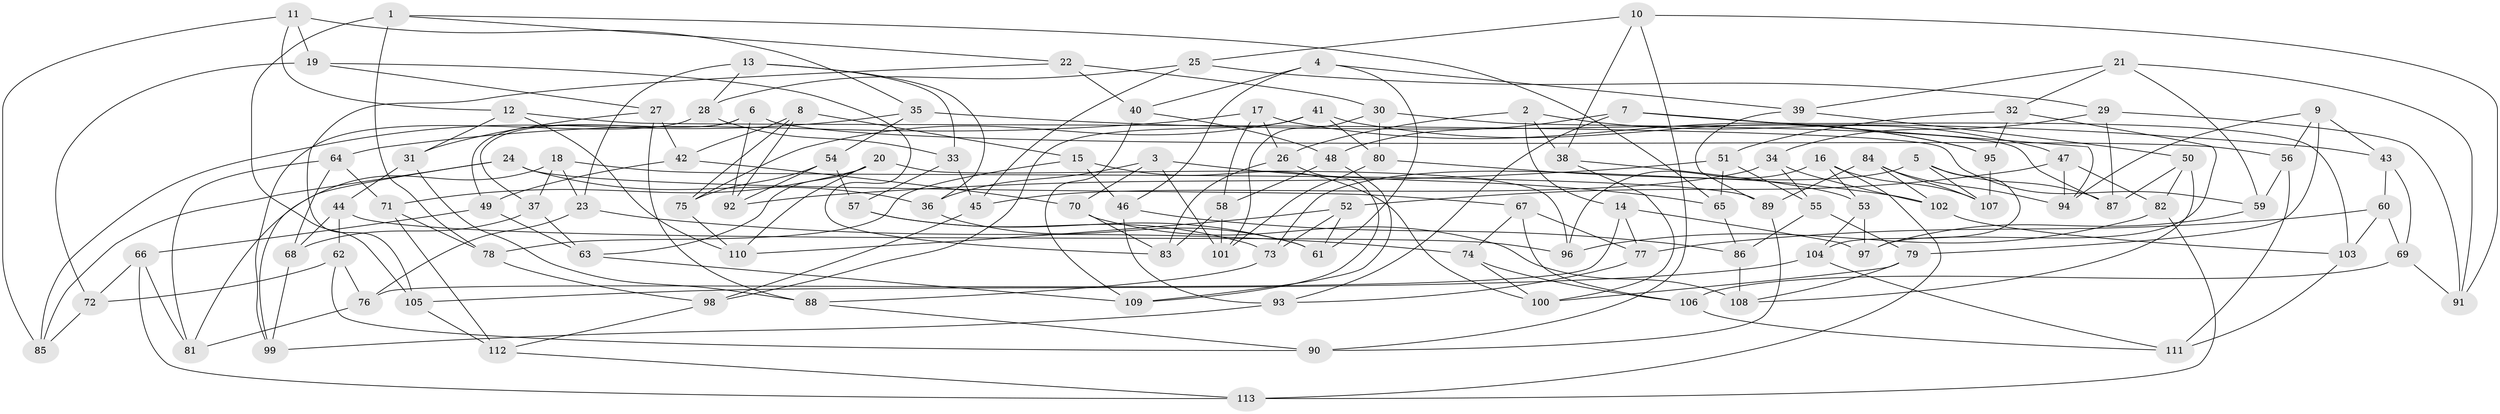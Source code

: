 // coarse degree distribution, {3: 0.043478260869565216, 5: 0.21739130434782608, 4: 0.15217391304347827, 6: 0.3695652173913043, 8: 0.13043478260869565, 7: 0.08695652173913043}
// Generated by graph-tools (version 1.1) at 2025/38/03/04/25 23:38:13]
// undirected, 113 vertices, 226 edges
graph export_dot {
  node [color=gray90,style=filled];
  1;
  2;
  3;
  4;
  5;
  6;
  7;
  8;
  9;
  10;
  11;
  12;
  13;
  14;
  15;
  16;
  17;
  18;
  19;
  20;
  21;
  22;
  23;
  24;
  25;
  26;
  27;
  28;
  29;
  30;
  31;
  32;
  33;
  34;
  35;
  36;
  37;
  38;
  39;
  40;
  41;
  42;
  43;
  44;
  45;
  46;
  47;
  48;
  49;
  50;
  51;
  52;
  53;
  54;
  55;
  56;
  57;
  58;
  59;
  60;
  61;
  62;
  63;
  64;
  65;
  66;
  67;
  68;
  69;
  70;
  71;
  72;
  73;
  74;
  75;
  76;
  77;
  78;
  79;
  80;
  81;
  82;
  83;
  84;
  85;
  86;
  87;
  88;
  89;
  90;
  91;
  92;
  93;
  94;
  95;
  96;
  97;
  98;
  99;
  100;
  101;
  102;
  103;
  104;
  105;
  106;
  107;
  108;
  109;
  110;
  111;
  112;
  113;
  1 -- 78;
  1 -- 105;
  1 -- 65;
  1 -- 22;
  2 -- 26;
  2 -- 47;
  2 -- 14;
  2 -- 38;
  3 -- 101;
  3 -- 36;
  3 -- 65;
  3 -- 70;
  4 -- 46;
  4 -- 40;
  4 -- 61;
  4 -- 39;
  5 -- 73;
  5 -- 104;
  5 -- 107;
  5 -- 87;
  6 -- 49;
  6 -- 37;
  6 -- 92;
  6 -- 56;
  7 -- 93;
  7 -- 103;
  7 -- 48;
  7 -- 94;
  8 -- 92;
  8 -- 42;
  8 -- 75;
  8 -- 15;
  9 -- 56;
  9 -- 94;
  9 -- 43;
  9 -- 79;
  10 -- 90;
  10 -- 38;
  10 -- 91;
  10 -- 25;
  11 -- 35;
  11 -- 85;
  11 -- 19;
  11 -- 12;
  12 -- 59;
  12 -- 110;
  12 -- 31;
  13 -- 28;
  13 -- 36;
  13 -- 33;
  13 -- 23;
  14 -- 77;
  14 -- 76;
  14 -- 97;
  15 -- 78;
  15 -- 46;
  15 -- 100;
  16 -- 113;
  16 -- 107;
  16 -- 96;
  16 -- 53;
  17 -- 26;
  17 -- 58;
  17 -- 64;
  17 -- 95;
  18 -- 89;
  18 -- 23;
  18 -- 81;
  18 -- 37;
  19 -- 72;
  19 -- 83;
  19 -- 27;
  20 -- 71;
  20 -- 63;
  20 -- 110;
  20 -- 96;
  21 -- 91;
  21 -- 39;
  21 -- 59;
  21 -- 32;
  22 -- 105;
  22 -- 40;
  22 -- 30;
  23 -- 74;
  23 -- 76;
  24 -- 85;
  24 -- 99;
  24 -- 36;
  24 -- 67;
  25 -- 29;
  25 -- 28;
  25 -- 45;
  26 -- 83;
  26 -- 109;
  27 -- 88;
  27 -- 31;
  27 -- 42;
  28 -- 99;
  28 -- 33;
  29 -- 87;
  29 -- 34;
  29 -- 91;
  30 -- 80;
  30 -- 87;
  30 -- 101;
  31 -- 44;
  31 -- 88;
  32 -- 51;
  32 -- 95;
  32 -- 97;
  33 -- 57;
  33 -- 45;
  34 -- 45;
  34 -- 55;
  34 -- 102;
  35 -- 43;
  35 -- 85;
  35 -- 54;
  36 -- 61;
  37 -- 63;
  37 -- 68;
  38 -- 100;
  38 -- 53;
  39 -- 50;
  39 -- 89;
  40 -- 48;
  40 -- 109;
  41 -- 80;
  41 -- 98;
  41 -- 95;
  41 -- 75;
  42 -- 70;
  42 -- 49;
  43 -- 60;
  43 -- 69;
  44 -- 62;
  44 -- 68;
  44 -- 96;
  45 -- 98;
  46 -- 86;
  46 -- 93;
  47 -- 52;
  47 -- 82;
  47 -- 94;
  48 -- 58;
  48 -- 109;
  49 -- 63;
  49 -- 66;
  50 -- 108;
  50 -- 87;
  50 -- 82;
  51 -- 55;
  51 -- 65;
  51 -- 92;
  52 -- 110;
  52 -- 73;
  52 -- 61;
  53 -- 97;
  53 -- 104;
  54 -- 92;
  54 -- 75;
  54 -- 57;
  55 -- 86;
  55 -- 79;
  56 -- 111;
  56 -- 59;
  57 -- 61;
  57 -- 73;
  58 -- 83;
  58 -- 101;
  59 -- 97;
  60 -- 103;
  60 -- 69;
  60 -- 77;
  62 -- 72;
  62 -- 90;
  62 -- 76;
  63 -- 109;
  64 -- 68;
  64 -- 71;
  64 -- 81;
  65 -- 86;
  66 -- 113;
  66 -- 81;
  66 -- 72;
  67 -- 77;
  67 -- 106;
  67 -- 74;
  68 -- 99;
  69 -- 91;
  69 -- 106;
  70 -- 83;
  70 -- 108;
  71 -- 112;
  71 -- 78;
  72 -- 85;
  73 -- 88;
  74 -- 106;
  74 -- 100;
  75 -- 110;
  76 -- 81;
  77 -- 93;
  78 -- 98;
  79 -- 108;
  79 -- 100;
  80 -- 101;
  80 -- 102;
  82 -- 113;
  82 -- 96;
  84 -- 102;
  84 -- 89;
  84 -- 107;
  84 -- 94;
  86 -- 108;
  88 -- 90;
  89 -- 90;
  93 -- 99;
  95 -- 107;
  98 -- 112;
  102 -- 103;
  103 -- 111;
  104 -- 105;
  104 -- 111;
  105 -- 112;
  106 -- 111;
  112 -- 113;
}
